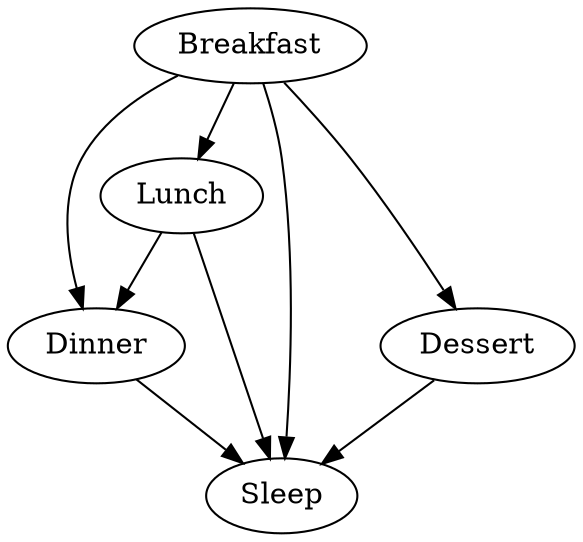 digraph Hello {

  Breakfast -> Lunch

  Breakfast -> Dinner

  Breakfast -> Sleep

  Breakfast -> Dessert -> Sleep

  Lunch -> Dinner

  Lunch -> Sleep

  Dinner -> Sleep

}
